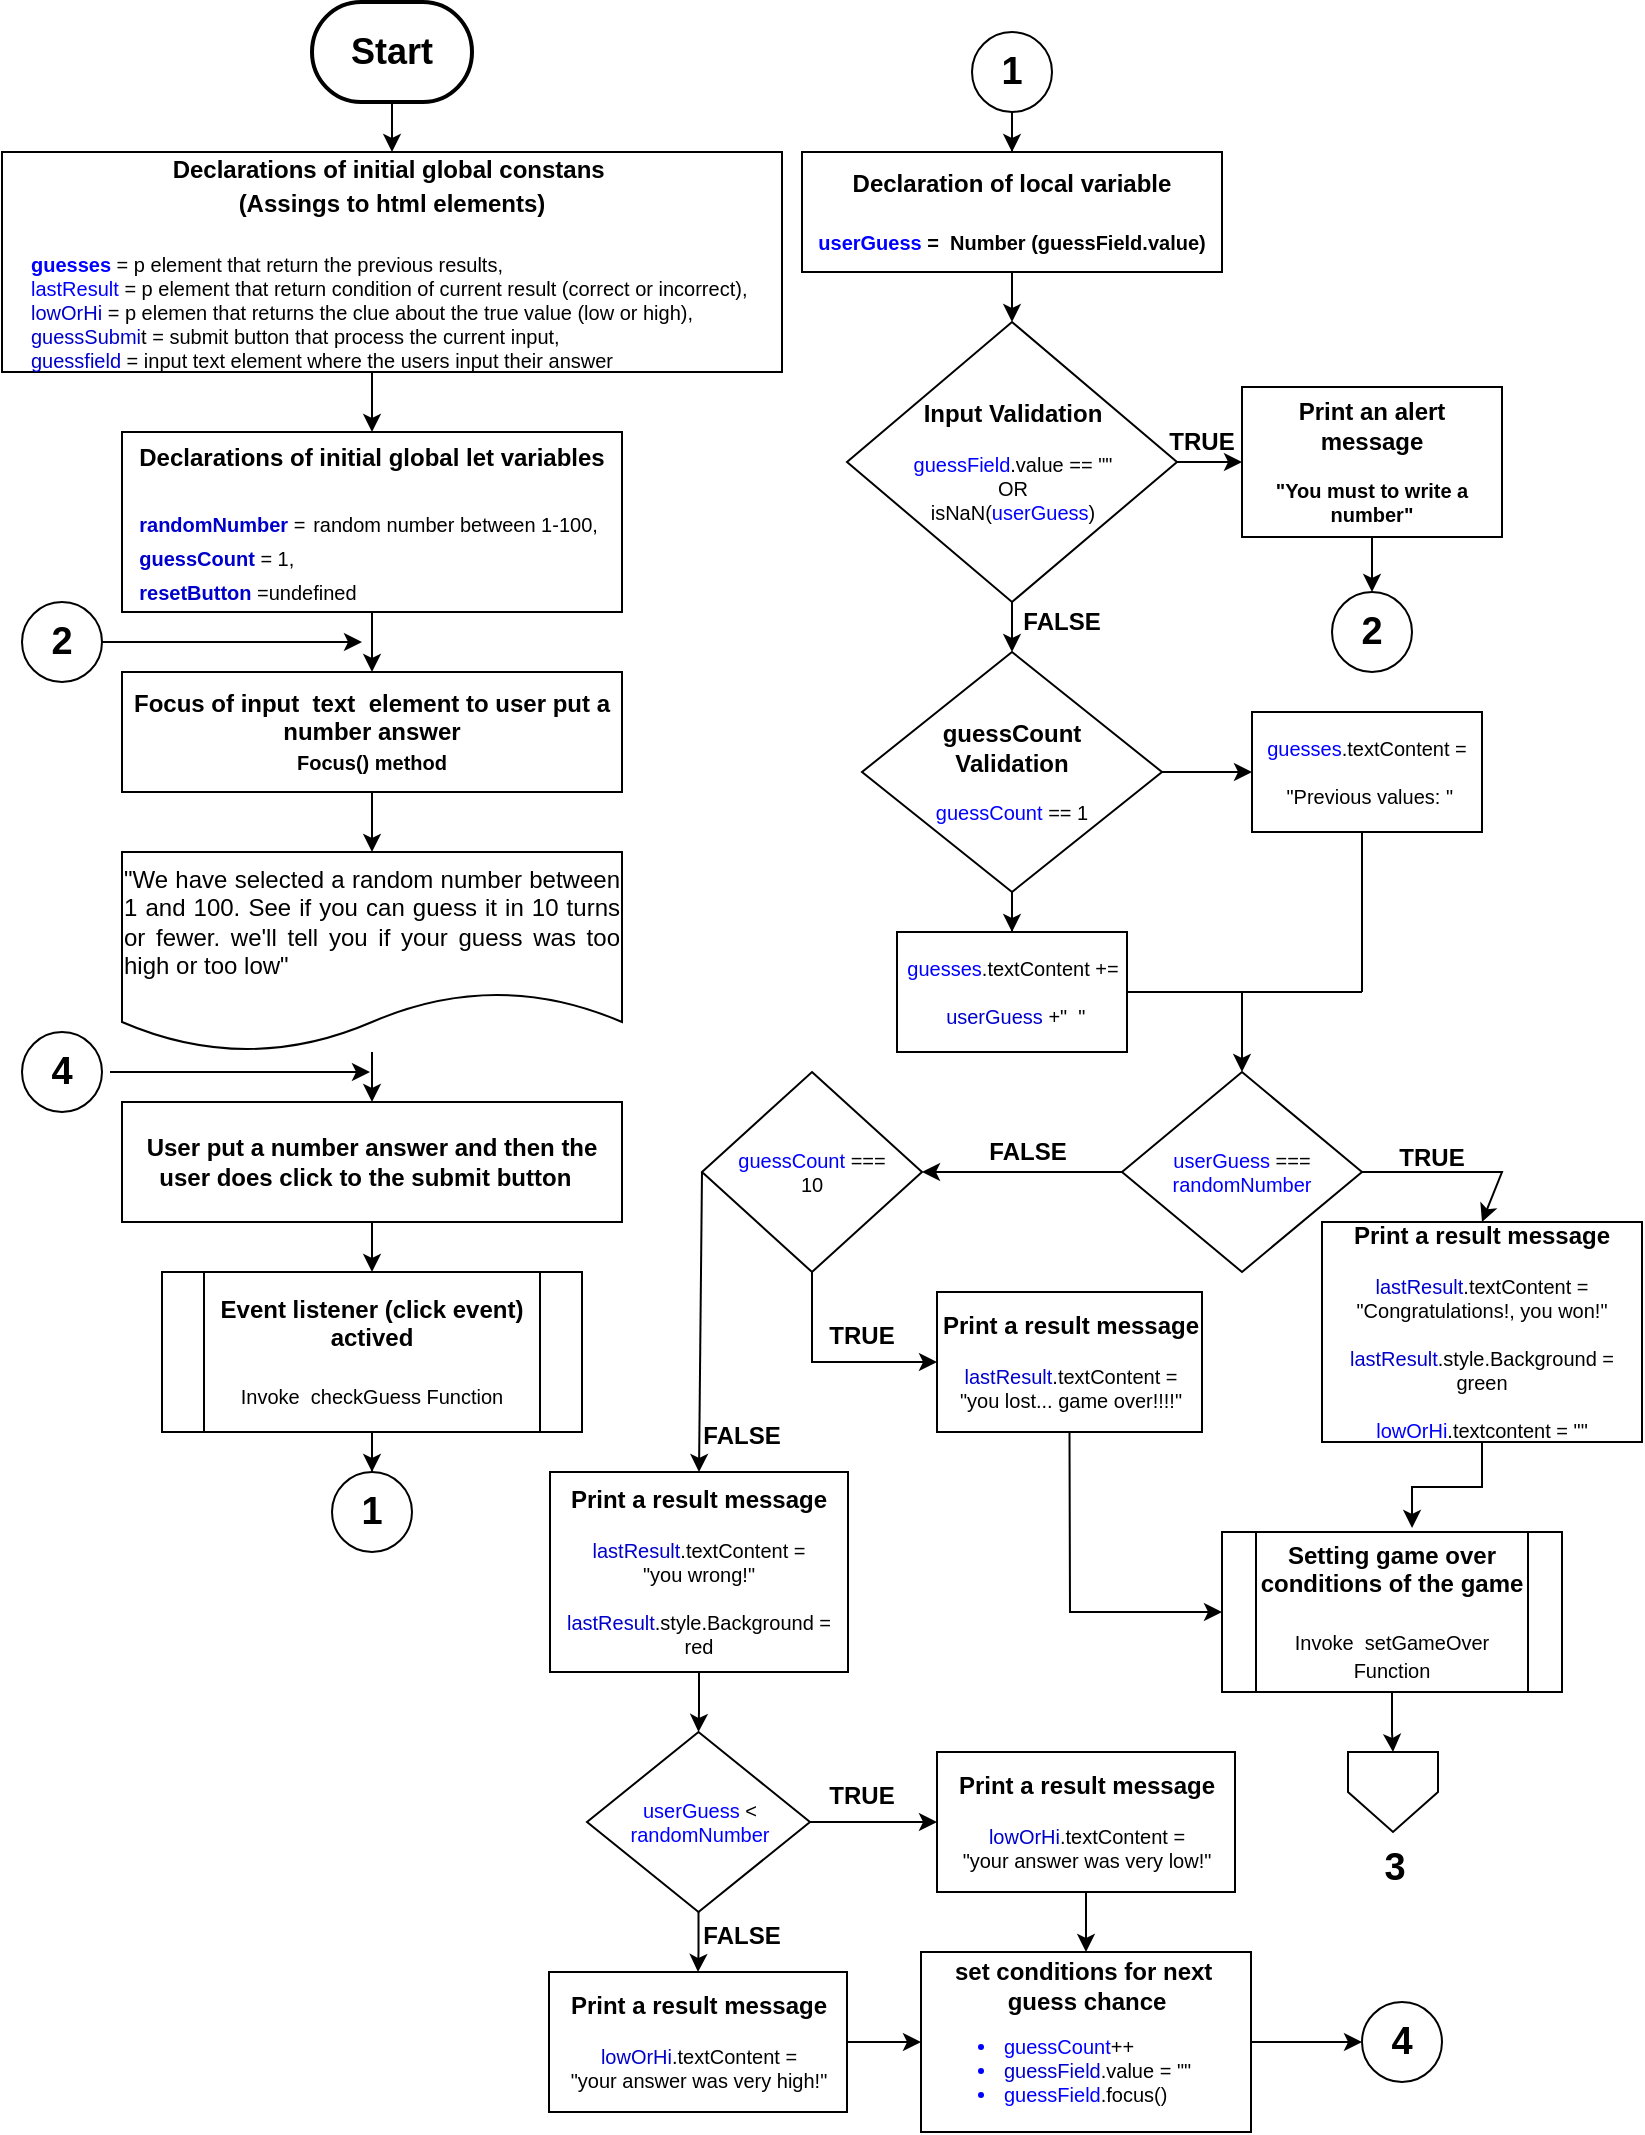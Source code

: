 <mxfile version="20.7.4" type="device"><diagram id="SCrSGUgUuHm4UkUCj3Fr" name="Página-1"><mxGraphModel dx="871" dy="542" grid="1" gridSize="10" guides="1" tooltips="1" connect="1" arrows="1" fold="1" page="1" pageScale="1" pageWidth="827" pageHeight="1169" math="0" shadow="0"><root><mxCell id="0"/><mxCell id="1" parent="0"/><mxCell id="6kSynLj_D18zYG3TsyO7-4" value="" style="endArrow=classic;html=1;rounded=0;fontSize=14;exitX=0.5;exitY=1;exitDx=0;exitDy=0;exitPerimeter=0;entryX=0.5;entryY=0;entryDx=0;entryDy=0;" parent="1" source="6kSynLj_D18zYG3TsyO7-5" target="6kSynLj_D18zYG3TsyO7-6" edge="1"><mxGeometry width="50" height="50" relative="1" as="geometry"><mxPoint x="390" y="300" as="sourcePoint"/><mxPoint x="440" y="250" as="targetPoint"/></mxGeometry></mxCell><mxCell id="6kSynLj_D18zYG3TsyO7-5" value="Start" style="strokeWidth=2;html=1;shape=mxgraph.flowchart.terminator;whiteSpace=wrap;fontSize=18;fontStyle=1" parent="1" vertex="1"><mxGeometry x="155" y="5" width="80" height="50" as="geometry"/></mxCell><mxCell id="6kSynLj_D18zYG3TsyO7-11" style="edgeStyle=orthogonalEdgeStyle;rounded=0;orthogonalLoop=1;jettySize=auto;html=1;exitX=0.5;exitY=1;exitDx=0;exitDy=0;entryX=0.5;entryY=0;entryDx=0;entryDy=0;fontSize=12;" parent="1" source="6kSynLj_D18zYG3TsyO7-6" target="6kSynLj_D18zYG3TsyO7-10" edge="1"><mxGeometry relative="1" as="geometry"/></mxCell><mxCell id="6kSynLj_D18zYG3TsyO7-6" value="&lt;div style=&quot;&quot;&gt;&lt;span style=&quot;background-color: initial;&quot;&gt;&lt;font style=&quot;font-size: 12px;&quot;&gt;&lt;b&gt;Declarations of initial global constans&amp;nbsp;&lt;/b&gt;&lt;/font&gt;&lt;/span&gt;&lt;/div&gt;&lt;div style=&quot;&quot;&gt;&lt;span style=&quot;background-color: initial;&quot;&gt;&lt;font style=&quot;font-size: 12px;&quot;&gt;&lt;b&gt;(Assings to html elements)&lt;/b&gt;&lt;/font&gt;&lt;/span&gt;&lt;/div&gt;&lt;div style=&quot;text-align: justify;&quot;&gt;&lt;span style=&quot;background-color: initial;&quot;&gt;&lt;font style=&quot;font-size: 10px;&quot;&gt;&lt;br&gt;&lt;/font&gt;&lt;/span&gt;&lt;/div&gt;&lt;font style=&quot;font-size: 10px;&quot;&gt;&lt;div style=&quot;text-align: justify;&quot;&gt;&lt;span style=&quot;background-color: initial;&quot;&gt;&lt;b&gt;&lt;font color=&quot;#0000ff&quot;&gt;guesses&lt;/font&gt;&lt;/b&gt; = p element that return the previous results,&lt;/span&gt;&lt;/div&gt;&lt;div style=&quot;text-align: justify;&quot;&gt;&lt;span style=&quot;background-color: initial;&quot;&gt;&lt;font color=&quot;#0000ff&quot;&gt;lastResult &lt;/font&gt;= p element that return condition of current result (correct or incorrect)&lt;/span&gt;&lt;span style=&quot;background-color: initial;&quot;&gt;,&amp;nbsp;&lt;/span&gt;&lt;/div&gt;&lt;div style=&quot;text-align: justify;&quot;&gt;&lt;span style=&quot;background-color: initial;&quot;&gt;&lt;font color=&quot;#0000cc&quot;&gt;lowOrHi&lt;/font&gt; = p elemen that returns the clue about the true value (low or high)&lt;/span&gt;&lt;span style=&quot;background-color: initial;&quot;&gt;,&amp;nbsp;&lt;/span&gt;&lt;/div&gt;&lt;div style=&quot;text-align: justify;&quot;&gt;&lt;span style=&quot;background-color: initial;&quot;&gt;&lt;font color=&quot;#0000cc&quot;&gt;guessSubmi&lt;/font&gt;t = submit button that process the current input,&amp;nbsp;&lt;/span&gt;&lt;/div&gt;&lt;div style=&quot;text-align: justify;&quot;&gt;&lt;span style=&quot;background-color: initial;&quot;&gt;&lt;font color=&quot;#0000cc&quot;&gt;guessfield&lt;/font&gt; = input text element where the users input their answer&lt;/span&gt;&lt;/div&gt;&lt;/font&gt;" style="rounded=0;whiteSpace=wrap;html=1;fontSize=14;" parent="1" vertex="1"><mxGeometry y="80" width="390" height="110" as="geometry"/></mxCell><mxCell id="6kSynLj_D18zYG3TsyO7-14" value="" style="edgeStyle=orthogonalEdgeStyle;rounded=0;orthogonalLoop=1;jettySize=auto;html=1;fontSize=12;fontColor=#0000CC;" parent="1" source="6kSynLj_D18zYG3TsyO7-10" target="6kSynLj_D18zYG3TsyO7-13" edge="1"><mxGeometry relative="1" as="geometry"/></mxCell><mxCell id="6kSynLj_D18zYG3TsyO7-10" value="&lt;div style=&quot;&quot;&gt;&lt;span style=&quot;background-color: initial;&quot;&gt;&lt;font size=&quot;1&quot; style=&quot;&quot;&gt;&lt;b style=&quot;font-size: 12px;&quot;&gt;Declarations of initial global let variables&lt;/b&gt;&lt;/font&gt;&lt;/span&gt;&lt;/div&gt;&lt;br style=&quot;font-size: 14px;&quot;&gt;&lt;div style=&quot;text-align: justify;&quot;&gt;&lt;span style=&quot;background-color: initial;&quot;&gt;&lt;font size=&quot;1&quot;&gt;&lt;font color=&quot;#0000cc&quot;&gt;&lt;b&gt;randomNumber&lt;/b&gt;&lt;/font&gt; =&lt;/font&gt;&lt;/span&gt;&lt;span style=&quot;font-size: 14px; background-color: initial;&quot;&gt; &lt;/span&gt;&lt;span style=&quot;background-color: initial;&quot;&gt;&lt;font style=&quot;font-size: 10px;&quot;&gt;random number between 1-100,&lt;/font&gt;&lt;/span&gt;&lt;/div&gt;&lt;div style=&quot;text-align: justify;&quot;&gt;&lt;span style=&quot;background-color: initial;&quot;&gt;&lt;font style=&quot;font-size: 10px;&quot;&gt;&lt;font color=&quot;#0000cc&quot;&gt;&lt;b&gt;guessCount &lt;/b&gt;&lt;/font&gt;= 1,&lt;/font&gt;&lt;/span&gt;&lt;/div&gt;&lt;div style=&quot;text-align: justify;&quot;&gt;&lt;span style=&quot;background-color: initial;&quot;&gt;&lt;font style=&quot;font-size: 10px;&quot;&gt;&lt;b&gt;&lt;font color=&quot;#0000cc&quot;&gt;resetButton&lt;/font&gt;&lt;/b&gt; =undefined&lt;/font&gt;&lt;/span&gt;&lt;/div&gt;" style="rounded=0;whiteSpace=wrap;html=1;fontSize=14;" parent="1" vertex="1"><mxGeometry x="60" y="220" width="250" height="90" as="geometry"/></mxCell><mxCell id="6kSynLj_D18zYG3TsyO7-17" value="" style="edgeStyle=orthogonalEdgeStyle;rounded=0;orthogonalLoop=1;jettySize=auto;html=1;fontSize=12;fontColor=#000000;" parent="1" source="6kSynLj_D18zYG3TsyO7-13" target="6kSynLj_D18zYG3TsyO7-16" edge="1"><mxGeometry relative="1" as="geometry"/></mxCell><mxCell id="6kSynLj_D18zYG3TsyO7-13" value="&lt;font style=&quot;&quot; color=&quot;#000000&quot;&gt;&lt;b style=&quot;&quot;&gt;&lt;font style=&quot;font-size: 12px;&quot;&gt;Focus of input&amp;nbsp; text&amp;nbsp; element to user put a number answer&lt;/font&gt;&lt;/b&gt;&lt;br&gt;&lt;b style=&quot;font-size: 10px;&quot;&gt;Focus() method&lt;/b&gt;&lt;br&gt;&lt;/font&gt;" style="rounded=0;whiteSpace=wrap;html=1;fontSize=12;fontColor=#0000CC;" parent="1" vertex="1"><mxGeometry x="60" y="340" width="250" height="60" as="geometry"/></mxCell><mxCell id="6kSynLj_D18zYG3TsyO7-19" value="" style="edgeStyle=orthogonalEdgeStyle;rounded=0;orthogonalLoop=1;jettySize=auto;html=1;fontSize=12;fontColor=#000000;" parent="1" source="6kSynLj_D18zYG3TsyO7-16" target="6kSynLj_D18zYG3TsyO7-18" edge="1"><mxGeometry relative="1" as="geometry"/></mxCell><mxCell id="6kSynLj_D18zYG3TsyO7-16" value="&lt;div style=&quot;text-align: justify;&quot;&gt;&lt;span style=&quot;background-color: initial;&quot;&gt;&quot;We have selected a random number between 1 and 100. See if you can guess it in 10 turns or fewer. we'll tell you if your guess was too high or too low&quot;&lt;/span&gt;&lt;/div&gt;" style="shape=document;whiteSpace=wrap;html=1;boundedLbl=1;fontSize=12;fontColor=#000000;" parent="1" vertex="1"><mxGeometry x="60" y="430" width="250" height="100" as="geometry"/></mxCell><mxCell id="6kSynLj_D18zYG3TsyO7-21" value="" style="edgeStyle=orthogonalEdgeStyle;rounded=0;orthogonalLoop=1;jettySize=auto;html=1;fontSize=12;fontColor=#000000;" parent="1" source="6kSynLj_D18zYG3TsyO7-18" edge="1"><mxGeometry relative="1" as="geometry"><mxPoint x="185" y="640" as="targetPoint"/></mxGeometry></mxCell><mxCell id="6kSynLj_D18zYG3TsyO7-18" value="&lt;b&gt;User put a number answer and then the user does click to the submit button&amp;nbsp;&lt;/b&gt;&amp;nbsp;" style="rounded=0;whiteSpace=wrap;html=1;fontSize=12;fontColor=#000000;" parent="1" vertex="1"><mxGeometry x="60" y="555" width="250" height="60" as="geometry"/></mxCell><mxCell id="6kSynLj_D18zYG3TsyO7-27" value="" style="edgeStyle=orthogonalEdgeStyle;rounded=0;orthogonalLoop=1;jettySize=auto;html=1;fontSize=19;fontColor=#000000;" parent="1" source="6kSynLj_D18zYG3TsyO7-22" target="6kSynLj_D18zYG3TsyO7-26" edge="1"><mxGeometry relative="1" as="geometry"/></mxCell><mxCell id="6kSynLj_D18zYG3TsyO7-22" value="&lt;span style=&quot;border-color: var(--border-color);&quot;&gt;&lt;b&gt;Event listener (click event) actived&lt;/b&gt;&lt;br&gt;&lt;br&gt;&lt;font style=&quot;font-size: 10px;&quot;&gt;Invoke&amp;nbsp; checkGuess Function&lt;/font&gt;&lt;br&gt;&lt;/span&gt;" style="shape=process;whiteSpace=wrap;html=1;backgroundOutline=1;fontSize=12;fontColor=#000000;" parent="1" vertex="1"><mxGeometry x="80" y="640" width="210" height="80" as="geometry"/></mxCell><mxCell id="6kSynLj_D18zYG3TsyO7-26" value="&lt;b&gt;&lt;font style=&quot;font-size: 19px;&quot;&gt;1&lt;/font&gt;&lt;/b&gt;" style="ellipse;whiteSpace=wrap;html=1;aspect=fixed;fontSize=12;fontColor=#000000;" parent="1" vertex="1"><mxGeometry x="165" y="740" width="40" height="40" as="geometry"/></mxCell><mxCell id="6kSynLj_D18zYG3TsyO7-32" value="" style="edgeStyle=orthogonalEdgeStyle;rounded=0;orthogonalLoop=1;jettySize=auto;html=1;fontSize=10;fontColor=#0000FF;" parent="1" source="6kSynLj_D18zYG3TsyO7-28" target="6kSynLj_D18zYG3TsyO7-30" edge="1"><mxGeometry relative="1" as="geometry"/></mxCell><mxCell id="6kSynLj_D18zYG3TsyO7-28" value="&lt;b&gt;&lt;font style=&quot;font-size: 19px;&quot;&gt;1&lt;/font&gt;&lt;/b&gt;" style="ellipse;whiteSpace=wrap;html=1;aspect=fixed;fontSize=12;fontColor=#000000;" parent="1" vertex="1"><mxGeometry x="485" y="20" width="40" height="40" as="geometry"/></mxCell><mxCell id="6kSynLj_D18zYG3TsyO7-34" value="" style="edgeStyle=orthogonalEdgeStyle;rounded=0;orthogonalLoop=1;jettySize=auto;html=1;fontSize=10;fontColor=#000000;" parent="1" source="6kSynLj_D18zYG3TsyO7-30" target="6kSynLj_D18zYG3TsyO7-33" edge="1"><mxGeometry relative="1" as="geometry"/></mxCell><mxCell id="6kSynLj_D18zYG3TsyO7-30" value="Declaration of local variable&lt;br&gt;&lt;font style=&quot;font-size: 10px;&quot;&gt;&lt;br&gt;&lt;font color=&quot;#0000ff&quot;&gt;userGuess&lt;/font&gt; =&amp;nbsp; Number (guessField.value)&lt;/font&gt;" style="rounded=0;whiteSpace=wrap;html=1;fontSize=12;fontColor=#000000;fontStyle=1" parent="1" vertex="1"><mxGeometry x="400" y="80" width="210" height="60" as="geometry"/></mxCell><mxCell id="6kSynLj_D18zYG3TsyO7-36" value="" style="edgeStyle=orthogonalEdgeStyle;rounded=0;orthogonalLoop=1;jettySize=auto;html=1;fontSize=10;fontColor=#000000;" parent="1" source="6kSynLj_D18zYG3TsyO7-33" target="6kSynLj_D18zYG3TsyO7-35" edge="1"><mxGeometry relative="1" as="geometry"/></mxCell><mxCell id="6kSynLj_D18zYG3TsyO7-49" value="" style="edgeStyle=orthogonalEdgeStyle;rounded=0;orthogonalLoop=1;jettySize=auto;html=1;fontSize=10;fontColor=#0000CC;" parent="1" source="6kSynLj_D18zYG3TsyO7-33" target="6kSynLj_D18zYG3TsyO7-48" edge="1"><mxGeometry relative="1" as="geometry"/></mxCell><mxCell id="6kSynLj_D18zYG3TsyO7-33" value="&lt;b style=&quot;font-size: 12px;&quot;&gt;&lt;font style=&quot;font-size: 12px;&quot; color=&quot;#000000&quot;&gt;Input Validation&lt;br&gt;&lt;/font&gt;&lt;/b&gt;&lt;br&gt;guessField&lt;font color=&quot;#000000&quot;&gt;.value == &quot;&quot; &lt;br&gt;OR &lt;/font&gt;&lt;br&gt;&lt;font color=&quot;#000000&quot;&gt;isNaN(&lt;/font&gt;userGuess&lt;font color=&quot;#000000&quot;&gt;)&lt;/font&gt;" style="rhombus;whiteSpace=wrap;html=1;fontSize=10;fontColor=#0000FF;" parent="1" vertex="1"><mxGeometry x="422.5" y="165" width="165" height="140" as="geometry"/></mxCell><mxCell id="6kSynLj_D18zYG3TsyO7-40" value="" style="edgeStyle=orthogonalEdgeStyle;rounded=0;orthogonalLoop=1;jettySize=auto;html=1;fontSize=10;fontColor=#0000CC;entryX=0.5;entryY=0;entryDx=0;entryDy=0;" parent="1" source="6kSynLj_D18zYG3TsyO7-35" target="6kSynLj_D18zYG3TsyO7-42" edge="1"><mxGeometry relative="1" as="geometry"><mxPoint x="710" y="310" as="targetPoint"/></mxGeometry></mxCell><mxCell id="6kSynLj_D18zYG3TsyO7-35" value="&lt;b&gt;&lt;font color=&quot;#000000&quot;&gt;&lt;font style=&quot;font-size: 12px;&quot;&gt;Print an alert message&lt;/font&gt;&lt;br&gt;&lt;br&gt;&quot;You must to write a number&quot;&lt;br&gt;&lt;/font&gt;&lt;/b&gt;" style="whiteSpace=wrap;html=1;fontSize=10;fontColor=#0000FF;" parent="1" vertex="1"><mxGeometry x="620" y="197.5" width="130" height="75" as="geometry"/></mxCell><mxCell id="6kSynLj_D18zYG3TsyO7-37" value="&lt;b&gt;&lt;font style=&quot;font-size: 12px;&quot;&gt;TRUE&lt;/font&gt;&lt;/b&gt;" style="text;html=1;strokeColor=none;fillColor=none;align=center;verticalAlign=middle;whiteSpace=wrap;rounded=0;fontSize=10;fontColor=#000000;" parent="1" vertex="1"><mxGeometry x="570" y="210" width="60" height="30" as="geometry"/></mxCell><mxCell id="6kSynLj_D18zYG3TsyO7-42" value="&lt;b&gt;&lt;font style=&quot;font-size: 19px;&quot;&gt;2&lt;/font&gt;&lt;/b&gt;" style="ellipse;whiteSpace=wrap;html=1;aspect=fixed;fontSize=12;fontColor=#000000;" parent="1" vertex="1"><mxGeometry x="665" y="300" width="40" height="40" as="geometry"/></mxCell><mxCell id="6kSynLj_D18zYG3TsyO7-45" value="" style="edgeStyle=orthogonalEdgeStyle;rounded=0;orthogonalLoop=1;jettySize=auto;html=1;fontSize=10;fontColor=#0000CC;" parent="1" source="6kSynLj_D18zYG3TsyO7-44" edge="1"><mxGeometry relative="1" as="geometry"><mxPoint x="180" y="325" as="targetPoint"/></mxGeometry></mxCell><mxCell id="6kSynLj_D18zYG3TsyO7-44" value="&lt;b&gt;&lt;font style=&quot;font-size: 19px;&quot;&gt;2&lt;/font&gt;&lt;/b&gt;" style="ellipse;whiteSpace=wrap;html=1;aspect=fixed;fontSize=12;fontColor=#000000;" parent="1" vertex="1"><mxGeometry x="10" y="305" width="40" height="40" as="geometry"/></mxCell><mxCell id="6kSynLj_D18zYG3TsyO7-51" value="" style="edgeStyle=orthogonalEdgeStyle;rounded=0;orthogonalLoop=1;jettySize=auto;html=1;fontSize=10;fontColor=#0000FF;" parent="1" source="6kSynLj_D18zYG3TsyO7-48" target="6kSynLj_D18zYG3TsyO7-50" edge="1"><mxGeometry relative="1" as="geometry"/></mxCell><mxCell id="6kSynLj_D18zYG3TsyO7-53" value="" style="edgeStyle=orthogonalEdgeStyle;rounded=0;orthogonalLoop=1;jettySize=auto;html=1;fontSize=10;fontColor=#0000CC;" parent="1" source="6kSynLj_D18zYG3TsyO7-48" target="6kSynLj_D18zYG3TsyO7-52" edge="1"><mxGeometry relative="1" as="geometry"/></mxCell><mxCell id="6kSynLj_D18zYG3TsyO7-48" value="&lt;b style=&quot;border-color: var(--border-color); font-size: 12px;&quot;&gt;&lt;font style=&quot;border-color: var(--border-color);&quot; color=&quot;#000000&quot;&gt;guessCount &lt;br&gt;Validation&lt;br&gt;&lt;/font&gt;&lt;/b&gt;&lt;br&gt;guessCount &lt;font color=&quot;#000000&quot;&gt;== 1&lt;/font&gt;" style="rhombus;whiteSpace=wrap;html=1;fontSize=10;fontColor=#0000FF;" parent="1" vertex="1"><mxGeometry x="430" y="330" width="150" height="120" as="geometry"/></mxCell><mxCell id="6kSynLj_D18zYG3TsyO7-50" value="&lt;font color=&quot;#0000ff&quot;&gt;guesses&lt;/font&gt;.textContent =&lt;br&gt;&lt;br&gt;&amp;nbsp;&quot;Previous values: &quot;" style="rounded=0;whiteSpace=wrap;html=1;fontSize=10;fontColor=#000000;" parent="1" vertex="1"><mxGeometry x="625" y="360" width="115" height="60" as="geometry"/></mxCell><mxCell id="6kSynLj_D18zYG3TsyO7-52" value="&lt;font color=&quot;#0000ff&quot;&gt;guesses&lt;/font&gt;.textContent +=&lt;br&gt;&lt;br&gt;&amp;nbsp;&lt;font color=&quot;#0000cc&quot;&gt;userGuess&lt;/font&gt; +&quot;&amp;nbsp; &quot;" style="rounded=0;whiteSpace=wrap;html=1;fontSize=10;fontColor=#000000;" parent="1" vertex="1"><mxGeometry x="447.5" y="470" width="115" height="60" as="geometry"/></mxCell><mxCell id="6kSynLj_D18zYG3TsyO7-55" value="" style="endArrow=none;html=1;rounded=0;fontSize=10;fontColor=#0000CC;" parent="1" edge="1"><mxGeometry width="50" height="50" relative="1" as="geometry"><mxPoint x="680" y="500" as="sourcePoint"/><mxPoint x="680" y="420" as="targetPoint"/></mxGeometry></mxCell><mxCell id="6kSynLj_D18zYG3TsyO7-56" value="" style="endArrow=none;html=1;rounded=0;fontSize=10;fontColor=#0000CC;exitX=1;exitY=0.5;exitDx=0;exitDy=0;" parent="1" source="6kSynLj_D18zYG3TsyO7-52" edge="1"><mxGeometry width="50" height="50" relative="1" as="geometry"><mxPoint x="380" y="510" as="sourcePoint"/><mxPoint x="680" y="500" as="targetPoint"/></mxGeometry></mxCell><mxCell id="6kSynLj_D18zYG3TsyO7-57" value="" style="endArrow=classic;html=1;rounded=0;fontSize=10;fontColor=#0000CC;entryX=0.5;entryY=0;entryDx=0;entryDy=0;" parent="1" edge="1" target="8sREbfB8K2KWkOPYeYnC-1"><mxGeometry width="50" height="50" relative="1" as="geometry"><mxPoint x="620" y="500" as="sourcePoint"/><mxPoint x="620" y="550" as="targetPoint"/></mxGeometry></mxCell><mxCell id="8sREbfB8K2KWkOPYeYnC-3" value="" style="edgeStyle=orthogonalEdgeStyle;rounded=0;orthogonalLoop=1;jettySize=auto;html=1;entryX=1;entryY=0.5;entryDx=0;entryDy=0;" edge="1" parent="1" source="8sREbfB8K2KWkOPYeYnC-1" target="8sREbfB8K2KWkOPYeYnC-4"><mxGeometry relative="1" as="geometry"><mxPoint x="480" y="590" as="targetPoint"/></mxGeometry></mxCell><mxCell id="8sREbfB8K2KWkOPYeYnC-1" value="userGuess&amp;nbsp;&lt;font color=&quot;#000000&quot;&gt;=== &lt;/font&gt;randomNumber" style="rhombus;whiteSpace=wrap;html=1;fontSize=10;fontColor=#0000FF;" vertex="1" parent="1"><mxGeometry x="560" y="540" width="120" height="100" as="geometry"/></mxCell><mxCell id="8sREbfB8K2KWkOPYeYnC-4" value="guessCount &lt;font color=&quot;#000000&quot;&gt;===&lt;br&gt;10&lt;br&gt;&lt;/font&gt;" style="rhombus;whiteSpace=wrap;html=1;fontSize=10;fontColor=#0000FF;" vertex="1" parent="1"><mxGeometry x="350" y="540" width="110" height="100" as="geometry"/></mxCell><mxCell id="8sREbfB8K2KWkOPYeYnC-7" value="&lt;span style=&quot;font-size: 12px;&quot;&gt;&lt;b&gt;FALSE&lt;/b&gt;&lt;/span&gt;" style="text;html=1;strokeColor=none;fillColor=none;align=center;verticalAlign=middle;whiteSpace=wrap;rounded=0;fontSize=10;fontColor=#000000;" vertex="1" parent="1"><mxGeometry x="500" y="300" width="60" height="30" as="geometry"/></mxCell><mxCell id="8sREbfB8K2KWkOPYeYnC-8" value="&lt;span style=&quot;font-size: 12px;&quot;&gt;&lt;b&gt;FALSE&lt;/b&gt;&lt;/span&gt;" style="text;html=1;strokeColor=none;fillColor=none;align=center;verticalAlign=middle;whiteSpace=wrap;rounded=0;fontSize=10;fontColor=#000000;" vertex="1" parent="1"><mxGeometry x="483" y="568" width="60" height="24" as="geometry"/></mxCell><mxCell id="8sREbfB8K2KWkOPYeYnC-14" value="" style="edgeStyle=orthogonalEdgeStyle;rounded=0;orthogonalLoop=1;jettySize=auto;html=1;fontSize=10;fontColor=#0000CC;entryX=0.559;entryY=-0.025;entryDx=0;entryDy=0;entryPerimeter=0;" edge="1" parent="1" source="8sREbfB8K2KWkOPYeYnC-10" target="8sREbfB8K2KWkOPYeYnC-13"><mxGeometry relative="1" as="geometry"><Array as="points"/></mxGeometry></mxCell><mxCell id="8sREbfB8K2KWkOPYeYnC-10" value="&lt;span style=&quot;border-color: var(--border-color);&quot;&gt;&lt;font style=&quot;border-color: var(--border-color);&quot;&gt;&lt;font style=&quot;border-color: var(--border-color);&quot;&gt;&lt;span style=&quot;color: rgb(0, 0, 0); font-weight: bold; font-size: 12px;&quot;&gt;Print a result message&lt;br&gt;&lt;/span&gt;&lt;br&gt;&lt;font color=&quot;#0000cc&quot;&gt;lastResult&lt;/font&gt;&lt;font color=&quot;#000000&quot;&gt;.textContent =&lt;/font&gt;&lt;br&gt;&lt;font style=&quot;color: rgb(0, 0, 0); font-size: 10px;&quot;&gt;&quot;Congratulations!, you won!&quot;&lt;br&gt;&lt;/font&gt;&lt;br&gt;&lt;font style=&quot;border-color: var(--border-color);&quot; color=&quot;#0000cc&quot;&gt;lastResult&lt;/font&gt;&lt;font style=&quot;border-color: var(--border-color); color: rgb(0, 0, 0);&quot; color=&quot;#000000&quot;&gt;.style.Background = green&lt;br&gt;&lt;/font&gt;&lt;br&gt;lowOrHi&lt;font color=&quot;#000000&quot;&gt;.textcontent = &quot;&quot;&lt;/font&gt;&lt;br&gt;&lt;/font&gt;&lt;/font&gt;&lt;/span&gt;" style="whiteSpace=wrap;html=1;fontSize=10;fontColor=#0000FF;" vertex="1" parent="1"><mxGeometry x="660" y="615" width="160" height="110" as="geometry"/></mxCell><mxCell id="8sREbfB8K2KWkOPYeYnC-12" value="" style="endArrow=classic;html=1;rounded=0;fontColor=#000000;exitX=1;exitY=0.5;exitDx=0;exitDy=0;entryX=0.5;entryY=0;entryDx=0;entryDy=0;" edge="1" parent="1" source="8sREbfB8K2KWkOPYeYnC-1" target="8sREbfB8K2KWkOPYeYnC-10"><mxGeometry width="50" height="50" relative="1" as="geometry"><mxPoint x="400" y="630" as="sourcePoint"/><mxPoint x="750" y="590" as="targetPoint"/><Array as="points"><mxPoint x="750" y="590"/></Array></mxGeometry></mxCell><mxCell id="8sREbfB8K2KWkOPYeYnC-49" value="" style="edgeStyle=orthogonalEdgeStyle;rounded=0;orthogonalLoop=1;jettySize=auto;html=1;fontSize=18;fontColor=#000000;entryX=0.5;entryY=0;entryDx=0;entryDy=0;" edge="1" parent="1" source="8sREbfB8K2KWkOPYeYnC-13" target="8sREbfB8K2KWkOPYeYnC-57"><mxGeometry relative="1" as="geometry"><mxPoint x="695" y="880" as="targetPoint"/></mxGeometry></mxCell><mxCell id="8sREbfB8K2KWkOPYeYnC-13" value="&lt;b style=&quot;border-color: var(--border-color);&quot;&gt;Setting game over conditions of the game&lt;br&gt;&lt;br&gt;&lt;span style=&quot;font-weight: 400;&quot;&gt;&lt;font style=&quot;font-size: 10px;&quot;&gt;Invoke&amp;nbsp; setGameOver Function&lt;/font&gt;&lt;/span&gt;&lt;br&gt;&lt;/b&gt;" style="shape=process;whiteSpace=wrap;html=1;backgroundOutline=1;fontSize=12;fontColor=#000000;" vertex="1" parent="1"><mxGeometry x="610" y="770" width="170" height="80" as="geometry"/></mxCell><mxCell id="8sREbfB8K2KWkOPYeYnC-15" value="&lt;span style=&quot;font-size: 12px;&quot;&gt;&lt;b&gt;TRUE&lt;/b&gt;&lt;/span&gt;" style="text;html=1;strokeColor=none;fillColor=none;align=center;verticalAlign=middle;whiteSpace=wrap;rounded=0;fontSize=10;fontColor=#000000;" vertex="1" parent="1"><mxGeometry x="685" y="571" width="60" height="24" as="geometry"/></mxCell><mxCell id="8sREbfB8K2KWkOPYeYnC-17" value="&lt;span style=&quot;border-color: var(--border-color); color: rgb(0, 0, 0); font-weight: bold; font-size: 12px;&quot;&gt;Print a result message&lt;br style=&quot;border-color: var(--border-color);&quot;&gt;&lt;/span&gt;&lt;br style=&quot;border-color: var(--border-color);&quot;&gt;&lt;font style=&quot;border-color: var(--border-color);&quot; color=&quot;#0000cc&quot;&gt;lastResult&lt;/font&gt;&lt;font style=&quot;border-color: var(--border-color);&quot; color=&quot;#000000&quot;&gt;.textContent =&lt;/font&gt;&lt;br style=&quot;border-color: var(--border-color);&quot;&gt;&lt;font style=&quot;border-color: var(--border-color); color: rgb(0, 0, 0);&quot;&gt;&quot;you lost... game over!!!!&quot;&lt;/font&gt;" style="whiteSpace=wrap;html=1;fontSize=10;fontColor=#0000FF;" vertex="1" parent="1"><mxGeometry x="467.5" y="650" width="132.5" height="70" as="geometry"/></mxCell><mxCell id="8sREbfB8K2KWkOPYeYnC-21" value="" style="endArrow=classic;html=1;rounded=0;fontSize=10;fontColor=#0000CC;entryX=0;entryY=0.5;entryDx=0;entryDy=0;exitX=0.5;exitY=1;exitDx=0;exitDy=0;" edge="1" parent="1" source="8sREbfB8K2KWkOPYeYnC-4" target="8sREbfB8K2KWkOPYeYnC-17"><mxGeometry width="50" height="50" relative="1" as="geometry"><mxPoint x="410" y="650" as="sourcePoint"/><mxPoint x="460" y="600" as="targetPoint"/><Array as="points"><mxPoint x="405" y="685"/></Array></mxGeometry></mxCell><mxCell id="8sREbfB8K2KWkOPYeYnC-22" value="&lt;span style=&quot;font-size: 12px;&quot;&gt;&lt;b&gt;TRUE&lt;/b&gt;&lt;/span&gt;" style="text;html=1;strokeColor=none;fillColor=none;align=center;verticalAlign=middle;whiteSpace=wrap;rounded=0;fontSize=10;fontColor=#000000;" vertex="1" parent="1"><mxGeometry x="400" y="660" width="60" height="24" as="geometry"/></mxCell><mxCell id="8sREbfB8K2KWkOPYeYnC-25" value="" style="endArrow=classic;html=1;rounded=0;fontSize=10;fontColor=#0000CC;entryX=0.5;entryY=0;entryDx=0;entryDy=0;exitX=0;exitY=0.5;exitDx=0;exitDy=0;" edge="1" parent="1" source="8sREbfB8K2KWkOPYeYnC-4" target="8sREbfB8K2KWkOPYeYnC-27"><mxGeometry width="50" height="50" relative="1" as="geometry"><mxPoint x="400" y="684" as="sourcePoint"/><mxPoint x="350" y="730" as="targetPoint"/><Array as="points"/></mxGeometry></mxCell><mxCell id="8sREbfB8K2KWkOPYeYnC-26" value="&lt;span style=&quot;font-size: 12px;&quot;&gt;&lt;b&gt;FALSE&lt;/b&gt;&lt;/span&gt;" style="text;html=1;strokeColor=none;fillColor=none;align=center;verticalAlign=middle;whiteSpace=wrap;rounded=0;fontSize=10;fontColor=#000000;" vertex="1" parent="1"><mxGeometry x="340" y="710" width="60" height="24" as="geometry"/></mxCell><mxCell id="8sREbfB8K2KWkOPYeYnC-30" value="" style="edgeStyle=orthogonalEdgeStyle;rounded=0;orthogonalLoop=1;jettySize=auto;html=1;fontSize=10;fontColor=#000000;" edge="1" parent="1" source="8sREbfB8K2KWkOPYeYnC-27" target="8sREbfB8K2KWkOPYeYnC-29"><mxGeometry relative="1" as="geometry"/></mxCell><mxCell id="8sREbfB8K2KWkOPYeYnC-27" value="&lt;span style=&quot;border-color: var(--border-color); color: rgb(0, 0, 0); font-weight: bold; font-size: 12px;&quot;&gt;Print a result message&lt;br style=&quot;border-color: var(--border-color);&quot;&gt;&lt;/span&gt;&lt;br style=&quot;border-color: var(--border-color);&quot;&gt;&lt;font style=&quot;border-color: var(--border-color);&quot; color=&quot;#0000cc&quot;&gt;lastResult&lt;/font&gt;&lt;font style=&quot;border-color: var(--border-color);&quot; color=&quot;#000000&quot;&gt;.textContent =&lt;/font&gt;&lt;br style=&quot;border-color: var(--border-color);&quot;&gt;&lt;font style=&quot;border-color: var(--border-color); color: rgb(0, 0, 0);&quot;&gt;&quot;you wrong!&quot;&lt;br&gt;&lt;br&gt;&lt;font style=&quot;border-color: var(--border-color);&quot; color=&quot;#0000cc&quot;&gt;lastResult&lt;/font&gt;&lt;font style=&quot;border-color: var(--border-color);&quot; color=&quot;#000000&quot;&gt;.style.Background = red&lt;/font&gt;&lt;br&gt;&lt;/font&gt;" style="whiteSpace=wrap;html=1;fontSize=10;fontColor=#0000FF;" vertex="1" parent="1"><mxGeometry x="274" y="740" width="149" height="100" as="geometry"/></mxCell><mxCell id="8sREbfB8K2KWkOPYeYnC-28" value="" style="endArrow=classic;html=1;rounded=0;fontSize=10;fontColor=#000000;entryX=0;entryY=0.5;entryDx=0;entryDy=0;exitX=0.5;exitY=1;exitDx=0;exitDy=0;" edge="1" parent="1" source="8sREbfB8K2KWkOPYeYnC-17" target="8sREbfB8K2KWkOPYeYnC-13"><mxGeometry width="50" height="50" relative="1" as="geometry"><mxPoint x="410" y="740" as="sourcePoint"/><mxPoint x="460" y="690" as="targetPoint"/><Array as="points"><mxPoint x="534" y="810"/></Array></mxGeometry></mxCell><mxCell id="8sREbfB8K2KWkOPYeYnC-33" value="" style="edgeStyle=orthogonalEdgeStyle;rounded=0;orthogonalLoop=1;jettySize=auto;html=1;fontSize=10;fontColor=#000000;" edge="1" parent="1" source="8sREbfB8K2KWkOPYeYnC-29" target="8sREbfB8K2KWkOPYeYnC-31"><mxGeometry relative="1" as="geometry"/></mxCell><mxCell id="8sREbfB8K2KWkOPYeYnC-35" value="" style="edgeStyle=orthogonalEdgeStyle;rounded=0;orthogonalLoop=1;jettySize=auto;html=1;fontSize=10;fontColor=#000000;" edge="1" parent="1" source="8sREbfB8K2KWkOPYeYnC-29" target="8sREbfB8K2KWkOPYeYnC-32"><mxGeometry relative="1" as="geometry"/></mxCell><mxCell id="8sREbfB8K2KWkOPYeYnC-29" value="userGuess &lt;font color=&quot;#000000&quot;&gt;&amp;lt;&lt;/font&gt; randomNumber" style="rhombus;whiteSpace=wrap;html=1;fontSize=10;fontColor=#0000FF;" vertex="1" parent="1"><mxGeometry x="292.5" y="870" width="111.5" height="90" as="geometry"/></mxCell><mxCell id="8sREbfB8K2KWkOPYeYnC-38" value="" style="edgeStyle=orthogonalEdgeStyle;rounded=0;orthogonalLoop=1;jettySize=auto;html=1;fontSize=10;fontColor=#0000FF;" edge="1" parent="1" source="8sREbfB8K2KWkOPYeYnC-31" target="8sREbfB8K2KWkOPYeYnC-37"><mxGeometry relative="1" as="geometry"/></mxCell><mxCell id="8sREbfB8K2KWkOPYeYnC-31" value="&lt;span style=&quot;border-color: var(--border-color); color: rgb(0, 0, 0); font-weight: bold; font-size: 12px;&quot;&gt;Print a result message&lt;br style=&quot;border-color: var(--border-color);&quot;&gt;&lt;/span&gt;&lt;br style=&quot;border-color: var(--border-color);&quot;&gt;&lt;font style=&quot;border-color: var(--border-color);&quot; color=&quot;#0000cc&quot;&gt;lowOrHi&lt;/font&gt;&lt;font style=&quot;border-color: var(--border-color);&quot; color=&quot;#000000&quot;&gt;.textContent =&lt;/font&gt;&lt;br style=&quot;border-color: var(--border-color);&quot;&gt;&lt;font style=&quot;border-color: var(--border-color); color: rgb(0, 0, 0);&quot;&gt;&quot;your answer was very low!&quot;&lt;br&gt;&lt;/font&gt;" style="whiteSpace=wrap;html=1;fontSize=10;fontColor=#0000FF;" vertex="1" parent="1"><mxGeometry x="467.5" y="880" width="149" height="70" as="geometry"/></mxCell><mxCell id="8sREbfB8K2KWkOPYeYnC-39" value="" style="edgeStyle=orthogonalEdgeStyle;rounded=0;orthogonalLoop=1;jettySize=auto;html=1;fontSize=10;fontColor=#0000FF;" edge="1" parent="1" source="8sREbfB8K2KWkOPYeYnC-32" target="8sREbfB8K2KWkOPYeYnC-37"><mxGeometry relative="1" as="geometry"/></mxCell><mxCell id="8sREbfB8K2KWkOPYeYnC-32" value="&lt;span style=&quot;border-color: var(--border-color); color: rgb(0, 0, 0); font-weight: bold; font-size: 12px;&quot;&gt;Print a result message&lt;br style=&quot;border-color: var(--border-color);&quot;&gt;&lt;/span&gt;&lt;br style=&quot;border-color: var(--border-color);&quot;&gt;&lt;font style=&quot;border-color: var(--border-color);&quot; color=&quot;#0000cc&quot;&gt;lowOrHi&lt;/font&gt;&lt;font style=&quot;border-color: var(--border-color);&quot; color=&quot;#000000&quot;&gt;.textContent =&lt;/font&gt;&lt;br style=&quot;border-color: var(--border-color);&quot;&gt;&lt;font style=&quot;border-color: var(--border-color); color: rgb(0, 0, 0);&quot;&gt;&quot;your answer was very high!&quot;&lt;br&gt;&lt;/font&gt;" style="whiteSpace=wrap;html=1;fontSize=10;fontColor=#0000FF;" vertex="1" parent="1"><mxGeometry x="273.5" y="990" width="149" height="70" as="geometry"/></mxCell><mxCell id="8sREbfB8K2KWkOPYeYnC-34" value="&lt;span style=&quot;font-size: 12px;&quot;&gt;&lt;b&gt;TRUE&lt;/b&gt;&lt;/span&gt;" style="text;html=1;strokeColor=none;fillColor=none;align=center;verticalAlign=middle;whiteSpace=wrap;rounded=0;fontSize=10;fontColor=#000000;" vertex="1" parent="1"><mxGeometry x="400" y="890" width="60" height="24" as="geometry"/></mxCell><mxCell id="8sREbfB8K2KWkOPYeYnC-36" value="&lt;span style=&quot;font-size: 12px;&quot;&gt;&lt;b&gt;FALSE&lt;/b&gt;&lt;/span&gt;" style="text;html=1;strokeColor=none;fillColor=none;align=center;verticalAlign=middle;whiteSpace=wrap;rounded=0;fontSize=10;fontColor=#000000;" vertex="1" parent="1"><mxGeometry x="340" y="960" width="60" height="24" as="geometry"/></mxCell><mxCell id="8sREbfB8K2KWkOPYeYnC-52" value="" style="edgeStyle=orthogonalEdgeStyle;rounded=0;orthogonalLoop=1;jettySize=auto;html=1;fontSize=18;fontColor=#000000;" edge="1" parent="1" source="8sREbfB8K2KWkOPYeYnC-37" target="8sREbfB8K2KWkOPYeYnC-51"><mxGeometry relative="1" as="geometry"/></mxCell><mxCell id="8sREbfB8K2KWkOPYeYnC-37" value="&lt;b style=&quot;color: rgb(0, 0, 0); font-size: 12px;&quot;&gt;set conditions for next&amp;nbsp; guess chance&lt;/b&gt;&lt;br&gt;&lt;ul style=&quot;&quot;&gt;&lt;li style=&quot;text-align: justify;&quot;&gt;guessCount&lt;font color=&quot;#000000&quot;&gt;++&lt;/font&gt;&lt;/li&gt;&lt;li style=&quot;text-align: justify;&quot;&gt;&lt;font color=&quot;#0000cc&quot;&gt;guessField&lt;/font&gt;&lt;span style=&quot;color: rgb(0, 0, 0);&quot;&gt;.value = &quot;&quot;&lt;/span&gt;&lt;/li&gt;&lt;li style=&quot;text-align: justify;&quot;&gt;guessField&lt;span style=&quot;color: rgb(0, 0, 0);&quot;&gt;.focus()&lt;/span&gt;&lt;/li&gt;&lt;/ul&gt;" style="whiteSpace=wrap;html=1;fontSize=10;fontColor=#0000FF;" vertex="1" parent="1"><mxGeometry x="459.5" y="980" width="165" height="90" as="geometry"/></mxCell><mxCell id="8sREbfB8K2KWkOPYeYnC-51" value="&lt;b&gt;&lt;font style=&quot;font-size: 19px;&quot;&gt;4&lt;/font&gt;&lt;/b&gt;" style="ellipse;whiteSpace=wrap;html=1;aspect=fixed;fontSize=12;fontColor=#000000;" vertex="1" parent="1"><mxGeometry x="680" y="1005" width="40" height="40" as="geometry"/></mxCell><mxCell id="8sREbfB8K2KWkOPYeYnC-54" value="" style="edgeStyle=orthogonalEdgeStyle;rounded=0;orthogonalLoop=1;jettySize=auto;html=1;fontSize=18;fontColor=#000000;" edge="1" parent="1"><mxGeometry relative="1" as="geometry"><mxPoint x="54" y="540" as="sourcePoint"/><mxPoint x="184" y="540" as="targetPoint"/></mxGeometry></mxCell><mxCell id="8sREbfB8K2KWkOPYeYnC-53" value="&lt;b&gt;&lt;font style=&quot;font-size: 19px;&quot;&gt;4&lt;/font&gt;&lt;/b&gt;" style="ellipse;whiteSpace=wrap;html=1;aspect=fixed;fontSize=12;fontColor=#000000;" vertex="1" parent="1"><mxGeometry x="10" y="520" width="40" height="40" as="geometry"/></mxCell><mxCell id="8sREbfB8K2KWkOPYeYnC-57" value="&lt;b&gt;&lt;font style=&quot;font-size: 19px;&quot;&gt;3&lt;/font&gt;&lt;/b&gt;" style="verticalLabelPosition=bottom;verticalAlign=top;html=1;shape=offPageConnector;rounded=0;size=0.5;fontSize=18;fontColor=#000000;" vertex="1" parent="1"><mxGeometry x="673" y="880" width="45" height="40" as="geometry"/></mxCell></root></mxGraphModel></diagram></mxfile>